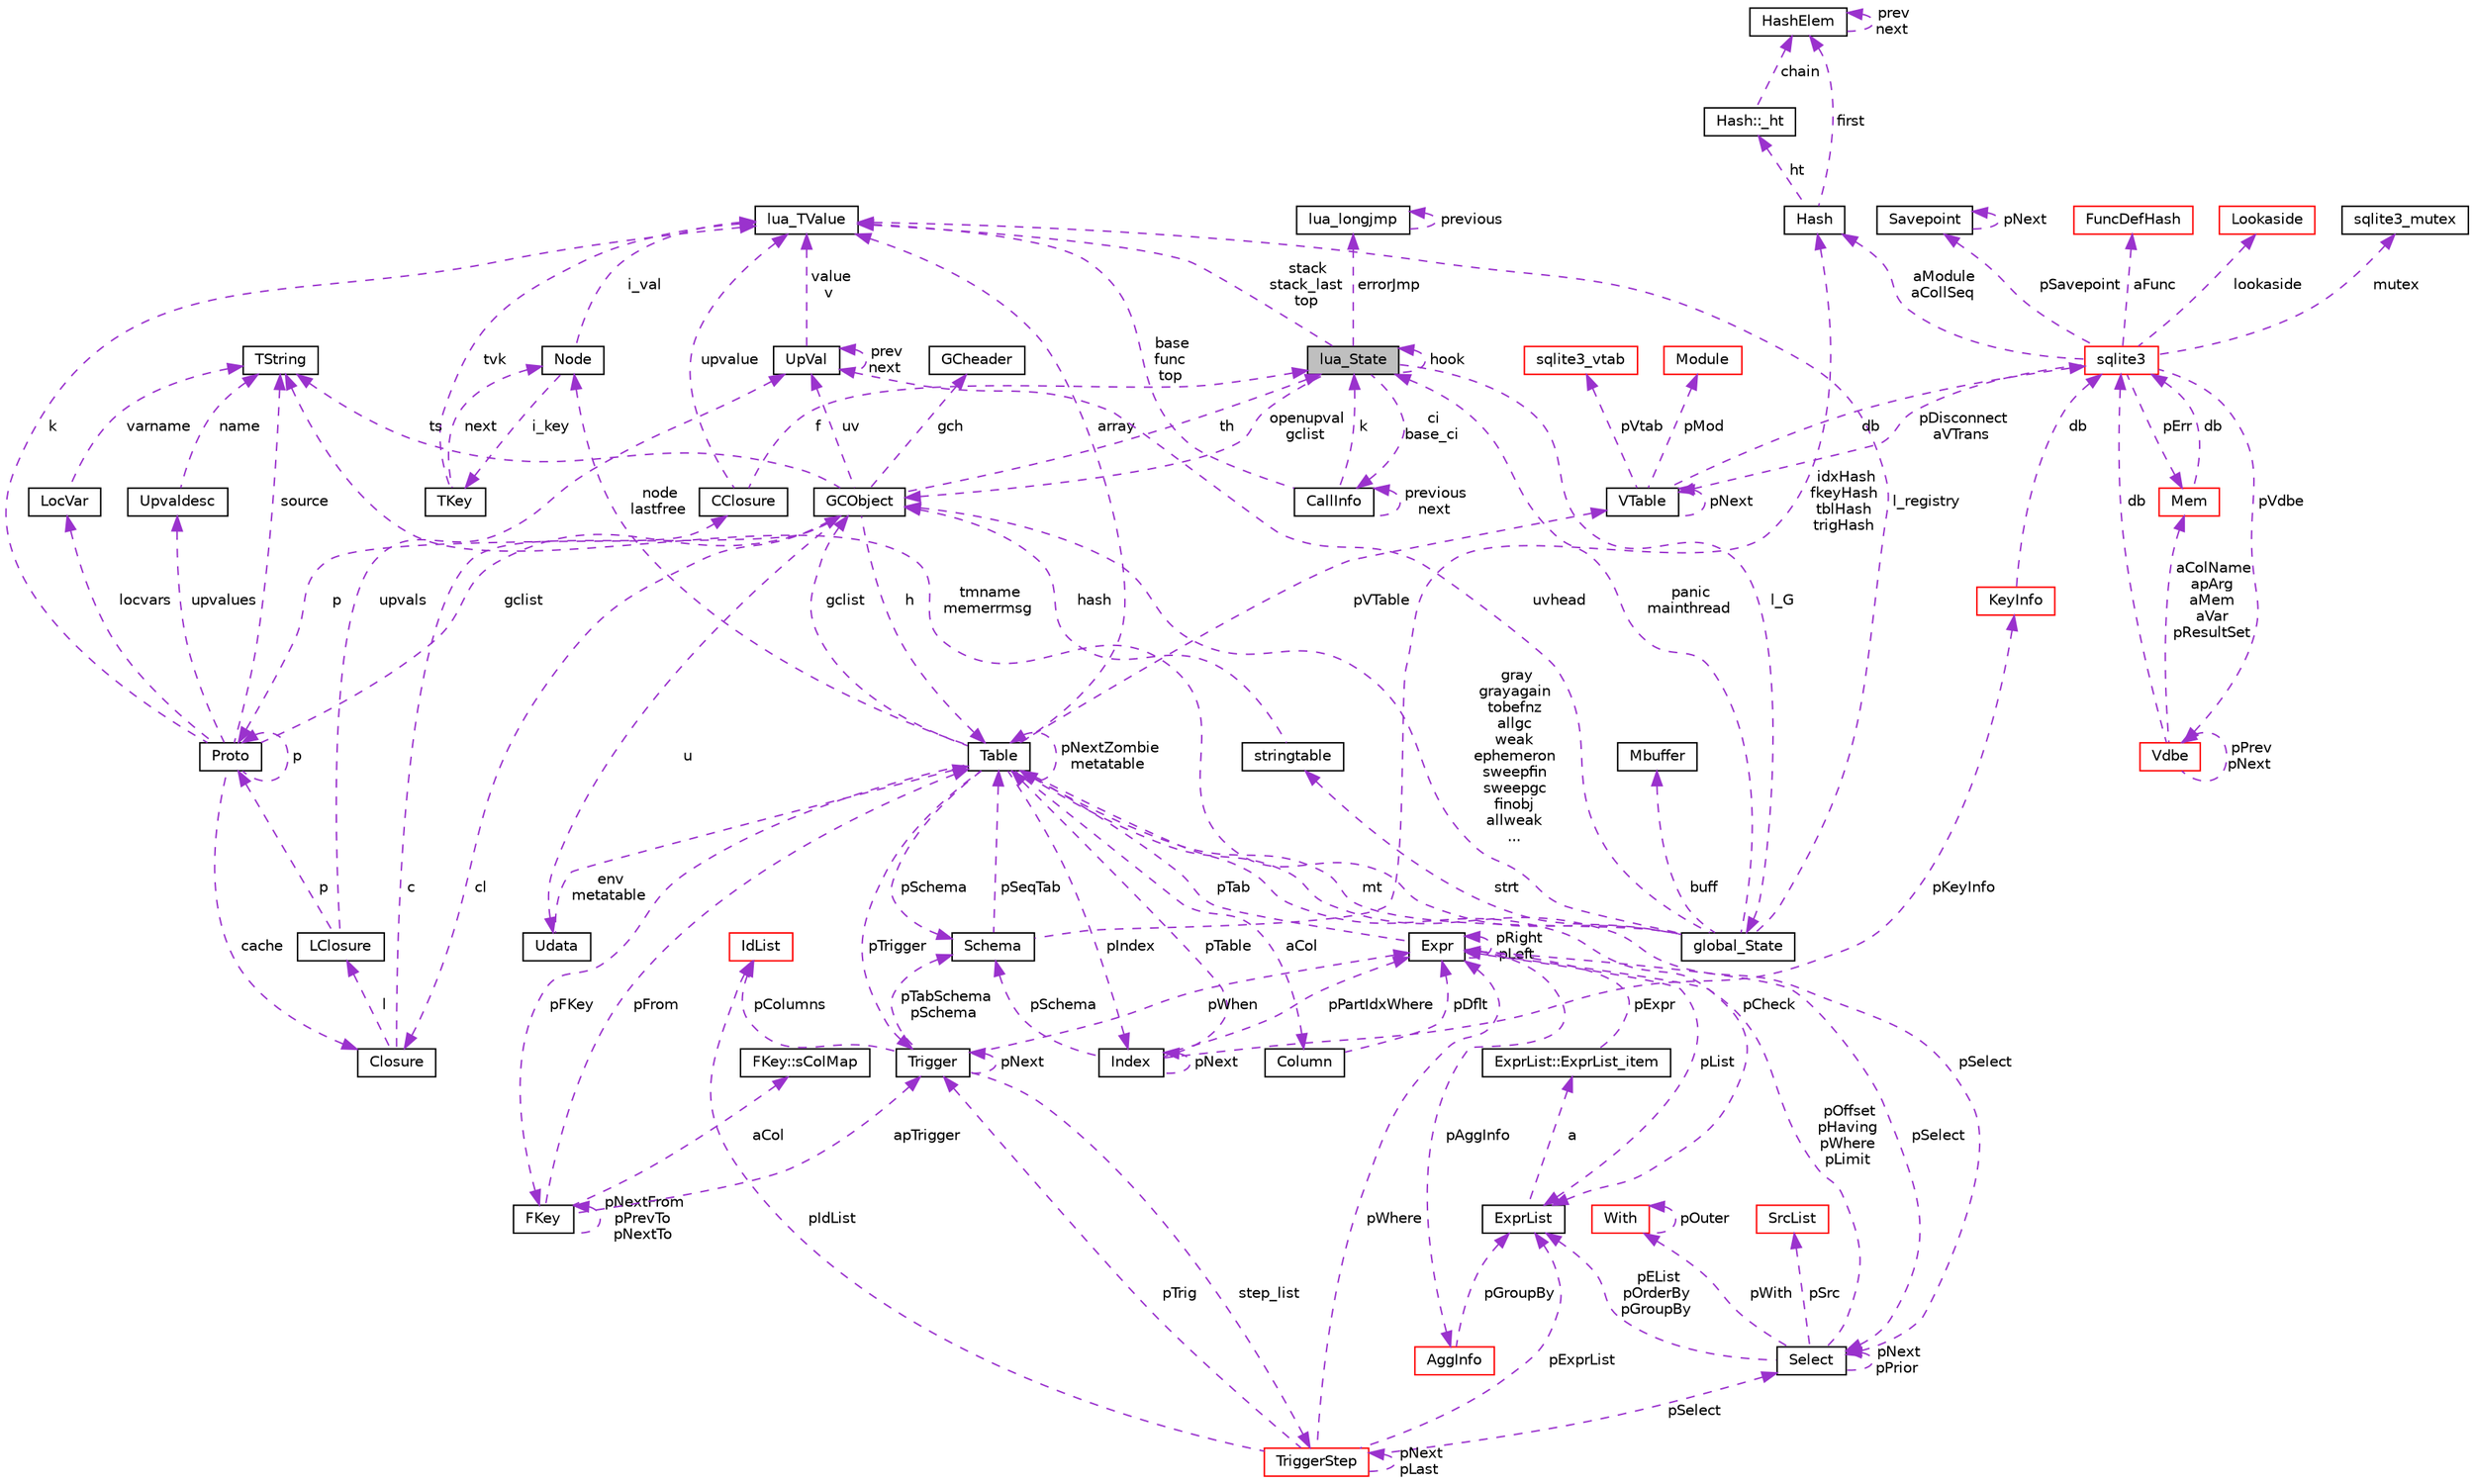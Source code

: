 digraph "lua_State"
{
  edge [fontname="Helvetica",fontsize="10",labelfontname="Helvetica",labelfontsize="10"];
  node [fontname="Helvetica",fontsize="10",shape=record];
  Node1 [label="lua_State",height=0.2,width=0.4,color="black", fillcolor="grey75", style="filled", fontcolor="black"];
  Node2 -> Node1 [dir="back",color="darkorchid3",fontsize="10",style="dashed",label=" stack\nstack_last\ntop" ,fontname="Helvetica"];
  Node2 [label="lua_TValue",height=0.2,width=0.4,color="black", fillcolor="white", style="filled",URL="$structlua___t_value.html"];
  Node3 -> Node1 [dir="back",color="darkorchid3",fontsize="10",style="dashed",label=" errorJmp" ,fontname="Helvetica"];
  Node3 [label="lua_longjmp",height=0.2,width=0.4,color="black", fillcolor="white", style="filled",URL="$structlua__longjmp.html"];
  Node3 -> Node3 [dir="back",color="darkorchid3",fontsize="10",style="dashed",label=" previous" ,fontname="Helvetica"];
  Node4 -> Node1 [dir="back",color="darkorchid3",fontsize="10",style="dashed",label=" l_G" ,fontname="Helvetica"];
  Node4 [label="global_State",height=0.2,width=0.4,color="black", fillcolor="white", style="filled",URL="$structglobal___state.html"];
  Node5 -> Node4 [dir="back",color="darkorchid3",fontsize="10",style="dashed",label=" uvhead" ,fontname="Helvetica"];
  Node5 [label="UpVal",height=0.2,width=0.4,color="black", fillcolor="white", style="filled",URL="$struct_up_val.html"];
  Node5 -> Node5 [dir="back",color="darkorchid3",fontsize="10",style="dashed",label=" prev\nnext" ,fontname="Helvetica"];
  Node2 -> Node5 [dir="back",color="darkorchid3",fontsize="10",style="dashed",label=" value\nv" ,fontname="Helvetica"];
  Node2 -> Node4 [dir="back",color="darkorchid3",fontsize="10",style="dashed",label=" l_registry" ,fontname="Helvetica"];
  Node6 -> Node4 [dir="back",color="darkorchid3",fontsize="10",style="dashed",label=" strt" ,fontname="Helvetica"];
  Node6 [label="stringtable",height=0.2,width=0.4,color="black", fillcolor="white", style="filled",URL="$structstringtable.html"];
  Node7 -> Node6 [dir="back",color="darkorchid3",fontsize="10",style="dashed",label=" hash" ,fontname="Helvetica"];
  Node7 [label="GCObject",height=0.2,width=0.4,color="black", fillcolor="white", style="filled",URL="$union_g_c_object.html"];
  Node5 -> Node7 [dir="back",color="darkorchid3",fontsize="10",style="dashed",label=" uv" ,fontname="Helvetica"];
  Node8 -> Node7 [dir="back",color="darkorchid3",fontsize="10",style="dashed",label=" p" ,fontname="Helvetica"];
  Node8 [label="Proto",height=0.2,width=0.4,color="black", fillcolor="white", style="filled",URL="$struct_proto.html"];
  Node2 -> Node8 [dir="back",color="darkorchid3",fontsize="10",style="dashed",label=" k" ,fontname="Helvetica"];
  Node8 -> Node8 [dir="back",color="darkorchid3",fontsize="10",style="dashed",label=" p" ,fontname="Helvetica"];
  Node9 -> Node8 [dir="back",color="darkorchid3",fontsize="10",style="dashed",label=" locvars" ,fontname="Helvetica"];
  Node9 [label="LocVar",height=0.2,width=0.4,color="black", fillcolor="white", style="filled",URL="$struct_loc_var.html"];
  Node10 -> Node9 [dir="back",color="darkorchid3",fontsize="10",style="dashed",label=" varname" ,fontname="Helvetica"];
  Node10 [label="TString",height=0.2,width=0.4,color="black", fillcolor="white", style="filled",URL="$union_t_string.html"];
  Node10 -> Node8 [dir="back",color="darkorchid3",fontsize="10",style="dashed",label=" source" ,fontname="Helvetica"];
  Node11 -> Node8 [dir="back",color="darkorchid3",fontsize="10",style="dashed",label=" cache" ,fontname="Helvetica"];
  Node11 [label="Closure",height=0.2,width=0.4,color="black", fillcolor="white", style="filled",URL="$union_closure.html"];
  Node12 -> Node11 [dir="back",color="darkorchid3",fontsize="10",style="dashed",label=" c" ,fontname="Helvetica"];
  Node12 [label="CClosure",height=0.2,width=0.4,color="black", fillcolor="white", style="filled",URL="$struct_c_closure.html"];
  Node2 -> Node12 [dir="back",color="darkorchid3",fontsize="10",style="dashed",label=" upvalue" ,fontname="Helvetica"];
  Node1 -> Node12 [dir="back",color="darkorchid3",fontsize="10",style="dashed",label=" f" ,fontname="Helvetica"];
  Node13 -> Node11 [dir="back",color="darkorchid3",fontsize="10",style="dashed",label=" l" ,fontname="Helvetica"];
  Node13 [label="LClosure",height=0.2,width=0.4,color="black", fillcolor="white", style="filled",URL="$struct_l_closure.html"];
  Node5 -> Node13 [dir="back",color="darkorchid3",fontsize="10",style="dashed",label=" upvals" ,fontname="Helvetica"];
  Node8 -> Node13 [dir="back",color="darkorchid3",fontsize="10",style="dashed",label=" p" ,fontname="Helvetica"];
  Node7 -> Node8 [dir="back",color="darkorchid3",fontsize="10",style="dashed",label=" gclist" ,fontname="Helvetica"];
  Node14 -> Node8 [dir="back",color="darkorchid3",fontsize="10",style="dashed",label=" upvalues" ,fontname="Helvetica"];
  Node14 [label="Upvaldesc",height=0.2,width=0.4,color="black", fillcolor="white", style="filled",URL="$struct_upvaldesc.html"];
  Node10 -> Node14 [dir="back",color="darkorchid3",fontsize="10",style="dashed",label=" name" ,fontname="Helvetica"];
  Node10 -> Node7 [dir="back",color="darkorchid3",fontsize="10",style="dashed",label=" ts" ,fontname="Helvetica"];
  Node11 -> Node7 [dir="back",color="darkorchid3",fontsize="10",style="dashed",label=" cl" ,fontname="Helvetica"];
  Node15 -> Node7 [dir="back",color="darkorchid3",fontsize="10",style="dashed",label=" gch" ,fontname="Helvetica"];
  Node15 [label="GCheader",height=0.2,width=0.4,color="black", fillcolor="white", style="filled",URL="$struct_g_cheader.html"];
  Node16 -> Node7 [dir="back",color="darkorchid3",fontsize="10",style="dashed",label=" h" ,fontname="Helvetica"];
  Node16 [label="Table",height=0.2,width=0.4,color="black", fillcolor="white", style="filled",URL="$struct_table.html"];
  Node17 -> Node16 [dir="back",color="darkorchid3",fontsize="10",style="dashed",label=" node\nlastfree" ,fontname="Helvetica"];
  Node17 [label="Node",height=0.2,width=0.4,color="black", fillcolor="white", style="filled",URL="$struct_node.html"];
  Node2 -> Node17 [dir="back",color="darkorchid3",fontsize="10",style="dashed",label=" i_val" ,fontname="Helvetica"];
  Node18 -> Node17 [dir="back",color="darkorchid3",fontsize="10",style="dashed",label=" i_key" ,fontname="Helvetica"];
  Node18 [label="TKey",height=0.2,width=0.4,color="black", fillcolor="white", style="filled",URL="$union_t_key.html"];
  Node17 -> Node18 [dir="back",color="darkorchid3",fontsize="10",style="dashed",label=" next" ,fontname="Helvetica"];
  Node2 -> Node18 [dir="back",color="darkorchid3",fontsize="10",style="dashed",label=" tvk" ,fontname="Helvetica"];
  Node19 -> Node16 [dir="back",color="darkorchid3",fontsize="10",style="dashed",label=" pSchema" ,fontname="Helvetica"];
  Node19 [label="Schema",height=0.2,width=0.4,color="black", fillcolor="white", style="filled",URL="$struct_schema.html"];
  Node16 -> Node19 [dir="back",color="darkorchid3",fontsize="10",style="dashed",label=" pSeqTab" ,fontname="Helvetica"];
  Node20 -> Node19 [dir="back",color="darkorchid3",fontsize="10",style="dashed",label=" idxHash\nfkeyHash\ntblHash\ntrigHash" ,fontname="Helvetica"];
  Node20 [label="Hash",height=0.2,width=0.4,color="black", fillcolor="white", style="filled",URL="$struct_hash.html"];
  Node21 -> Node20 [dir="back",color="darkorchid3",fontsize="10",style="dashed",label=" ht" ,fontname="Helvetica"];
  Node21 [label="Hash::_ht",height=0.2,width=0.4,color="black", fillcolor="white", style="filled",URL="$struct_hash_1_1__ht.html"];
  Node22 -> Node21 [dir="back",color="darkorchid3",fontsize="10",style="dashed",label=" chain" ,fontname="Helvetica"];
  Node22 [label="HashElem",height=0.2,width=0.4,color="black", fillcolor="white", style="filled",URL="$struct_hash_elem.html"];
  Node22 -> Node22 [dir="back",color="darkorchid3",fontsize="10",style="dashed",label=" prev\nnext" ,fontname="Helvetica"];
  Node22 -> Node20 [dir="back",color="darkorchid3",fontsize="10",style="dashed",label=" first" ,fontname="Helvetica"];
  Node2 -> Node16 [dir="back",color="darkorchid3",fontsize="10",style="dashed",label=" array" ,fontname="Helvetica"];
  Node23 -> Node16 [dir="back",color="darkorchid3",fontsize="10",style="dashed",label=" aCol" ,fontname="Helvetica"];
  Node23 [label="Column",height=0.2,width=0.4,color="black", fillcolor="white", style="filled",URL="$struct_column.html"];
  Node24 -> Node23 [dir="back",color="darkorchid3",fontsize="10",style="dashed",label=" pDflt" ,fontname="Helvetica"];
  Node24 [label="Expr",height=0.2,width=0.4,color="black", fillcolor="white", style="filled",URL="$struct_expr.html"];
  Node25 -> Node24 [dir="back",color="darkorchid3",fontsize="10",style="dashed",label=" pAggInfo" ,fontname="Helvetica"];
  Node25 [label="AggInfo",height=0.2,width=0.4,color="red", fillcolor="white", style="filled",URL="$struct_agg_info.html"];
  Node26 -> Node25 [dir="back",color="darkorchid3",fontsize="10",style="dashed",label=" pGroupBy" ,fontname="Helvetica"];
  Node26 [label="ExprList",height=0.2,width=0.4,color="black", fillcolor="white", style="filled",URL="$struct_expr_list.html"];
  Node27 -> Node26 [dir="back",color="darkorchid3",fontsize="10",style="dashed",label=" a" ,fontname="Helvetica"];
  Node27 [label="ExprList::ExprList_item",height=0.2,width=0.4,color="black", fillcolor="white", style="filled",URL="$struct_expr_list_1_1_expr_list__item.html"];
  Node24 -> Node27 [dir="back",color="darkorchid3",fontsize="10",style="dashed",label=" pExpr" ,fontname="Helvetica"];
  Node24 -> Node24 [dir="back",color="darkorchid3",fontsize="10",style="dashed",label=" pRight\npLeft" ,fontname="Helvetica"];
  Node16 -> Node24 [dir="back",color="darkorchid3",fontsize="10",style="dashed",label=" pTab" ,fontname="Helvetica"];
  Node28 -> Node24 [dir="back",color="darkorchid3",fontsize="10",style="dashed",label=" pSelect" ,fontname="Helvetica"];
  Node28 [label="Select",height=0.2,width=0.4,color="black", fillcolor="white", style="filled",URL="$struct_select.html"];
  Node24 -> Node28 [dir="back",color="darkorchid3",fontsize="10",style="dashed",label=" pOffset\npHaving\npWhere\npLimit" ,fontname="Helvetica"];
  Node29 -> Node28 [dir="back",color="darkorchid3",fontsize="10",style="dashed",label=" pWith" ,fontname="Helvetica"];
  Node29 [label="With",height=0.2,width=0.4,color="red", fillcolor="white", style="filled",URL="$struct_with.html"];
  Node29 -> Node29 [dir="back",color="darkorchid3",fontsize="10",style="dashed",label=" pOuter" ,fontname="Helvetica"];
  Node28 -> Node28 [dir="back",color="darkorchid3",fontsize="10",style="dashed",label=" pNext\npPrior" ,fontname="Helvetica"];
  Node30 -> Node28 [dir="back",color="darkorchid3",fontsize="10",style="dashed",label=" pSrc" ,fontname="Helvetica"];
  Node30 [label="SrcList",height=0.2,width=0.4,color="red", fillcolor="white", style="filled",URL="$struct_src_list.html"];
  Node26 -> Node28 [dir="back",color="darkorchid3",fontsize="10",style="dashed",label=" pEList\npOrderBy\npGroupBy" ,fontname="Helvetica"];
  Node26 -> Node24 [dir="back",color="darkorchid3",fontsize="10",style="dashed",label=" pList" ,fontname="Helvetica"];
  Node31 -> Node16 [dir="back",color="darkorchid3",fontsize="10",style="dashed",label=" pFKey" ,fontname="Helvetica"];
  Node31 [label="FKey",height=0.2,width=0.4,color="black", fillcolor="white", style="filled",URL="$struct_f_key.html"];
  Node32 -> Node31 [dir="back",color="darkorchid3",fontsize="10",style="dashed",label=" aCol" ,fontname="Helvetica"];
  Node32 [label="FKey::sColMap",height=0.2,width=0.4,color="black", fillcolor="white", style="filled",URL="$struct_f_key_1_1s_col_map.html"];
  Node31 -> Node31 [dir="back",color="darkorchid3",fontsize="10",style="dashed",label=" pNextFrom\npPrevTo\npNextTo" ,fontname="Helvetica"];
  Node16 -> Node31 [dir="back",color="darkorchid3",fontsize="10",style="dashed",label=" pFrom" ,fontname="Helvetica"];
  Node33 -> Node31 [dir="back",color="darkorchid3",fontsize="10",style="dashed",label=" apTrigger" ,fontname="Helvetica"];
  Node33 [label="Trigger",height=0.2,width=0.4,color="black", fillcolor="white", style="filled",URL="$struct_trigger.html"];
  Node34 -> Node33 [dir="back",color="darkorchid3",fontsize="10",style="dashed",label=" step_list" ,fontname="Helvetica"];
  Node34 [label="TriggerStep",height=0.2,width=0.4,color="red", fillcolor="white", style="filled",URL="$struct_trigger_step.html"];
  Node34 -> Node34 [dir="back",color="darkorchid3",fontsize="10",style="dashed",label=" pNext\npLast" ,fontname="Helvetica"];
  Node24 -> Node34 [dir="back",color="darkorchid3",fontsize="10",style="dashed",label=" pWhere" ,fontname="Helvetica"];
  Node35 -> Node34 [dir="back",color="darkorchid3",fontsize="10",style="dashed",label=" pIdList" ,fontname="Helvetica"];
  Node35 [label="IdList",height=0.2,width=0.4,color="red", fillcolor="white", style="filled",URL="$struct_id_list.html"];
  Node28 -> Node34 [dir="back",color="darkorchid3",fontsize="10",style="dashed",label=" pSelect" ,fontname="Helvetica"];
  Node33 -> Node34 [dir="back",color="darkorchid3",fontsize="10",style="dashed",label=" pTrig" ,fontname="Helvetica"];
  Node26 -> Node34 [dir="back",color="darkorchid3",fontsize="10",style="dashed",label=" pExprList" ,fontname="Helvetica"];
  Node19 -> Node33 [dir="back",color="darkorchid3",fontsize="10",style="dashed",label=" pTabSchema\npSchema" ,fontname="Helvetica"];
  Node24 -> Node33 [dir="back",color="darkorchid3",fontsize="10",style="dashed",label=" pWhen" ,fontname="Helvetica"];
  Node35 -> Node33 [dir="back",color="darkorchid3",fontsize="10",style="dashed",label=" pColumns" ,fontname="Helvetica"];
  Node33 -> Node33 [dir="back",color="darkorchid3",fontsize="10",style="dashed",label=" pNext" ,fontname="Helvetica"];
  Node36 -> Node16 [dir="back",color="darkorchid3",fontsize="10",style="dashed",label=" pVTable" ,fontname="Helvetica"];
  Node36 [label="VTable",height=0.2,width=0.4,color="black", fillcolor="white", style="filled",URL="$struct_v_table.html"];
  Node37 -> Node36 [dir="back",color="darkorchid3",fontsize="10",style="dashed",label=" db" ,fontname="Helvetica"];
  Node37 [label="sqlite3",height=0.2,width=0.4,color="red", fillcolor="white", style="filled",URL="$structsqlite3.html"];
  Node38 -> Node37 [dir="back",color="darkorchid3",fontsize="10",style="dashed",label=" pErr" ,fontname="Helvetica"];
  Node38 [label="Mem",height=0.2,width=0.4,color="red", fillcolor="white", style="filled",URL="$struct_mem.html"];
  Node37 -> Node38 [dir="back",color="darkorchid3",fontsize="10",style="dashed",label=" db" ,fontname="Helvetica"];
  Node39 -> Node37 [dir="back",color="darkorchid3",fontsize="10",style="dashed",label=" pVdbe" ,fontname="Helvetica"];
  Node39 [label="Vdbe",height=0.2,width=0.4,color="red", fillcolor="white", style="filled",URL="$struct_vdbe.html"];
  Node39 -> Node39 [dir="back",color="darkorchid3",fontsize="10",style="dashed",label=" pPrev\npNext" ,fontname="Helvetica"];
  Node38 -> Node39 [dir="back",color="darkorchid3",fontsize="10",style="dashed",label=" aColName\napArg\naMem\naVar\npResultSet" ,fontname="Helvetica"];
  Node37 -> Node39 [dir="back",color="darkorchid3",fontsize="10",style="dashed",label=" db" ,fontname="Helvetica"];
  Node40 -> Node37 [dir="back",color="darkorchid3",fontsize="10",style="dashed",label=" pSavepoint" ,fontname="Helvetica"];
  Node40 [label="Savepoint",height=0.2,width=0.4,color="black", fillcolor="white", style="filled",URL="$struct_savepoint.html"];
  Node40 -> Node40 [dir="back",color="darkorchid3",fontsize="10",style="dashed",label=" pNext" ,fontname="Helvetica"];
  Node41 -> Node37 [dir="back",color="darkorchid3",fontsize="10",style="dashed",label=" aFunc" ,fontname="Helvetica"];
  Node41 [label="FuncDefHash",height=0.2,width=0.4,color="red", fillcolor="white", style="filled",URL="$struct_func_def_hash.html"];
  Node42 -> Node37 [dir="back",color="darkorchid3",fontsize="10",style="dashed",label=" lookaside" ,fontname="Helvetica"];
  Node42 [label="Lookaside",height=0.2,width=0.4,color="red", fillcolor="white", style="filled",URL="$struct_lookaside.html"];
  Node43 -> Node37 [dir="back",color="darkorchid3",fontsize="10",style="dashed",label=" mutex" ,fontname="Helvetica"];
  Node43 [label="sqlite3_mutex",height=0.2,width=0.4,color="black", fillcolor="white", style="filled",URL="$structsqlite3__mutex.html"];
  Node36 -> Node37 [dir="back",color="darkorchid3",fontsize="10",style="dashed",label=" pDisconnect\naVTrans" ,fontname="Helvetica"];
  Node20 -> Node37 [dir="back",color="darkorchid3",fontsize="10",style="dashed",label=" aModule\naCollSeq" ,fontname="Helvetica"];
  Node36 -> Node36 [dir="back",color="darkorchid3",fontsize="10",style="dashed",label=" pNext" ,fontname="Helvetica"];
  Node44 -> Node36 [dir="back",color="darkorchid3",fontsize="10",style="dashed",label=" pMod" ,fontname="Helvetica"];
  Node44 [label="Module",height=0.2,width=0.4,color="red", fillcolor="white", style="filled",URL="$struct_module.html"];
  Node45 -> Node36 [dir="back",color="darkorchid3",fontsize="10",style="dashed",label=" pVtab" ,fontname="Helvetica"];
  Node45 [label="sqlite3_vtab",height=0.2,width=0.4,color="red", fillcolor="white", style="filled",URL="$structsqlite3__vtab.html"];
  Node16 -> Node16 [dir="back",color="darkorchid3",fontsize="10",style="dashed",label=" pNextZombie\nmetatable" ,fontname="Helvetica"];
  Node33 -> Node16 [dir="back",color="darkorchid3",fontsize="10",style="dashed",label=" pTrigger" ,fontname="Helvetica"];
  Node28 -> Node16 [dir="back",color="darkorchid3",fontsize="10",style="dashed",label=" pSelect" ,fontname="Helvetica"];
  Node7 -> Node16 [dir="back",color="darkorchid3",fontsize="10",style="dashed",label=" gclist" ,fontname="Helvetica"];
  Node26 -> Node16 [dir="back",color="darkorchid3",fontsize="10",style="dashed",label=" pCheck" ,fontname="Helvetica"];
  Node46 -> Node16 [dir="back",color="darkorchid3",fontsize="10",style="dashed",label=" pIndex" ,fontname="Helvetica"];
  Node46 [label="Index",height=0.2,width=0.4,color="black", fillcolor="white", style="filled",URL="$struct_index.html"];
  Node19 -> Node46 [dir="back",color="darkorchid3",fontsize="10",style="dashed",label=" pSchema" ,fontname="Helvetica"];
  Node24 -> Node46 [dir="back",color="darkorchid3",fontsize="10",style="dashed",label=" pPartIdxWhere" ,fontname="Helvetica"];
  Node16 -> Node46 [dir="back",color="darkorchid3",fontsize="10",style="dashed",label=" pTable" ,fontname="Helvetica"];
  Node47 -> Node46 [dir="back",color="darkorchid3",fontsize="10",style="dashed",label=" pKeyInfo" ,fontname="Helvetica"];
  Node47 [label="KeyInfo",height=0.2,width=0.4,color="red", fillcolor="white", style="filled",URL="$struct_key_info.html"];
  Node37 -> Node47 [dir="back",color="darkorchid3",fontsize="10",style="dashed",label=" db" ,fontname="Helvetica"];
  Node46 -> Node46 [dir="back",color="darkorchid3",fontsize="10",style="dashed",label=" pNext" ,fontname="Helvetica"];
  Node48 -> Node7 [dir="back",color="darkorchid3",fontsize="10",style="dashed",label=" u" ,fontname="Helvetica"];
  Node48 [label="Udata",height=0.2,width=0.4,color="black", fillcolor="white", style="filled",URL="$union_udata.html"];
  Node16 -> Node48 [dir="back",color="darkorchid3",fontsize="10",style="dashed",label=" env\nmetatable" ,fontname="Helvetica"];
  Node1 -> Node7 [dir="back",color="darkorchid3",fontsize="10",style="dashed",label=" th" ,fontname="Helvetica"];
  Node10 -> Node4 [dir="back",color="darkorchid3",fontsize="10",style="dashed",label=" tmname\nmemerrmsg" ,fontname="Helvetica"];
  Node16 -> Node4 [dir="back",color="darkorchid3",fontsize="10",style="dashed",label=" mt" ,fontname="Helvetica"];
  Node7 -> Node4 [dir="back",color="darkorchid3",fontsize="10",style="dashed",label=" gray\ngrayagain\ntobefnz\nallgc\nweak\nephemeron\nsweepfin\nsweepgc\nfinobj\nallweak\n..." ,fontname="Helvetica"];
  Node1 -> Node4 [dir="back",color="darkorchid3",fontsize="10",style="dashed",label=" panic\nmainthread" ,fontname="Helvetica"];
  Node49 -> Node4 [dir="back",color="darkorchid3",fontsize="10",style="dashed",label=" buff" ,fontname="Helvetica"];
  Node49 [label="Mbuffer",height=0.2,width=0.4,color="black", fillcolor="white", style="filled",URL="$struct_mbuffer.html"];
  Node7 -> Node1 [dir="back",color="darkorchid3",fontsize="10",style="dashed",label=" openupval\ngclist" ,fontname="Helvetica"];
  Node1 -> Node1 [dir="back",color="darkorchid3",fontsize="10",style="dashed",label=" hook" ,fontname="Helvetica"];
  Node50 -> Node1 [dir="back",color="darkorchid3",fontsize="10",style="dashed",label=" ci\nbase_ci" ,fontname="Helvetica"];
  Node50 [label="CallInfo",height=0.2,width=0.4,color="black", fillcolor="white", style="filled",URL="$struct_call_info.html"];
  Node2 -> Node50 [dir="back",color="darkorchid3",fontsize="10",style="dashed",label=" base\nfunc\ntop" ,fontname="Helvetica"];
  Node1 -> Node50 [dir="back",color="darkorchid3",fontsize="10",style="dashed",label=" k" ,fontname="Helvetica"];
  Node50 -> Node50 [dir="back",color="darkorchid3",fontsize="10",style="dashed",label=" previous\nnext" ,fontname="Helvetica"];
}
